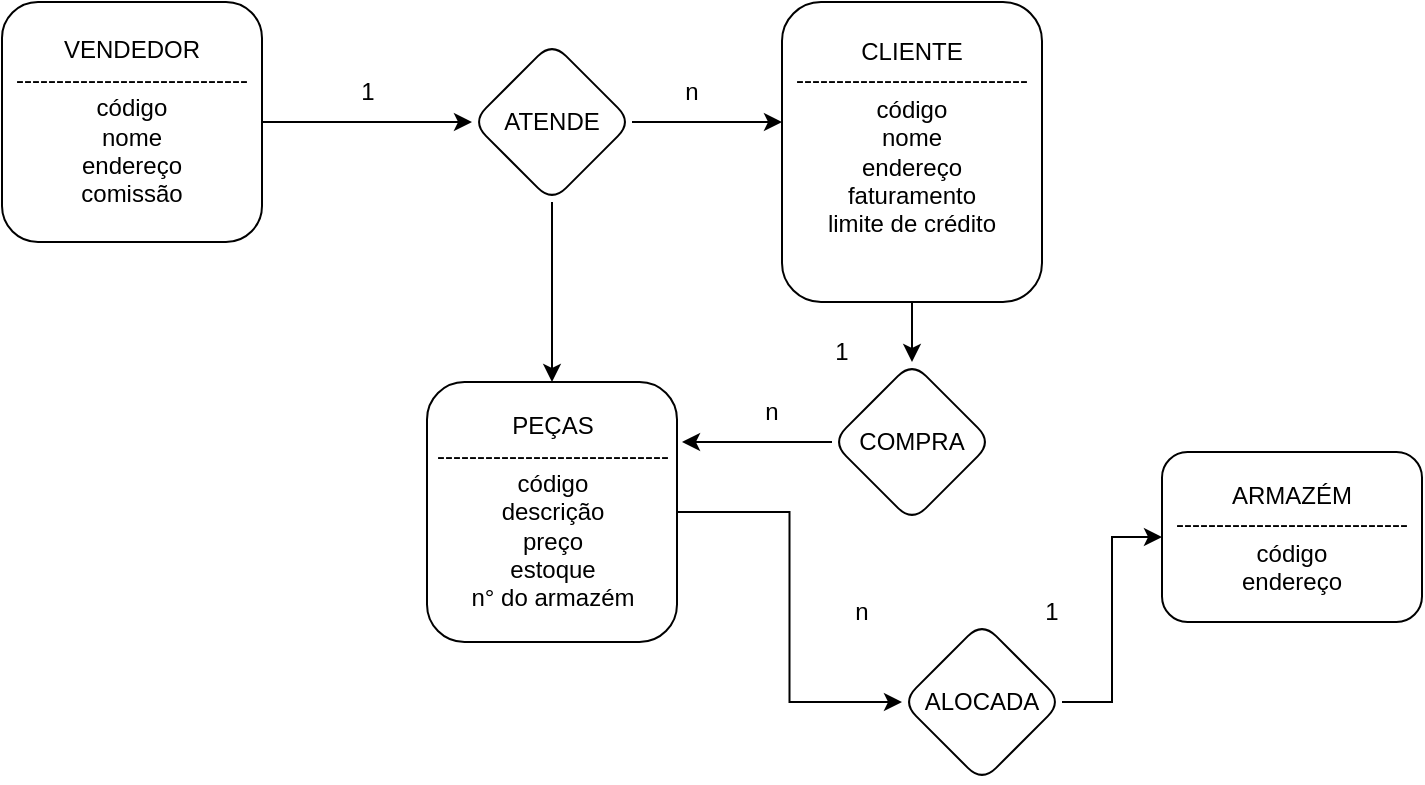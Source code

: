 <mxfile version="21.6.9" type="github">
  <diagram id="R2lEEEUBdFMjLlhIrx00" name="Page-1">
    <mxGraphModel dx="1434" dy="678" grid="1" gridSize="10" guides="1" tooltips="1" connect="1" arrows="1" fold="1" page="1" pageScale="1" pageWidth="850" pageHeight="1100" math="0" shadow="0" extFonts="Permanent Marker^https://fonts.googleapis.com/css?family=Permanent+Marker">
      <root>
        <mxCell id="0" />
        <mxCell id="1" parent="0" />
        <mxCell id="1Ol-WQj2aDRz6ATiaxp9-3" value="" style="edgeStyle=orthogonalEdgeStyle;rounded=0;orthogonalLoop=1;jettySize=auto;html=1;" edge="1" parent="1" source="1Ol-WQj2aDRz6ATiaxp9-1" target="1Ol-WQj2aDRz6ATiaxp9-2">
          <mxGeometry relative="1" as="geometry" />
        </mxCell>
        <mxCell id="1Ol-WQj2aDRz6ATiaxp9-1" value="&lt;div&gt;VENDEDOR&lt;/div&gt;&lt;div&gt;-----------------------------&lt;/div&gt;&lt;div&gt;código&lt;/div&gt;&lt;div&gt;nome&lt;/div&gt;&lt;div&gt;endereço&lt;/div&gt;&lt;div&gt;comissão&lt;br&gt;&lt;/div&gt;" style="rounded=1;whiteSpace=wrap;html=1;" vertex="1" parent="1">
          <mxGeometry x="40" y="80" width="130" height="120" as="geometry" />
        </mxCell>
        <mxCell id="1Ol-WQj2aDRz6ATiaxp9-5" value="" style="edgeStyle=orthogonalEdgeStyle;rounded=0;orthogonalLoop=1;jettySize=auto;html=1;" edge="1" parent="1" source="1Ol-WQj2aDRz6ATiaxp9-2" target="1Ol-WQj2aDRz6ATiaxp9-4">
          <mxGeometry relative="1" as="geometry">
            <Array as="points">
              <mxPoint x="410" y="140" />
              <mxPoint x="410" y="140" />
            </Array>
          </mxGeometry>
        </mxCell>
        <mxCell id="1Ol-WQj2aDRz6ATiaxp9-7" value="" style="edgeStyle=orthogonalEdgeStyle;rounded=0;orthogonalLoop=1;jettySize=auto;html=1;" edge="1" parent="1" source="1Ol-WQj2aDRz6ATiaxp9-2" target="1Ol-WQj2aDRz6ATiaxp9-6">
          <mxGeometry relative="1" as="geometry">
            <Array as="points">
              <mxPoint x="315" y="250" />
              <mxPoint x="315" y="250" />
            </Array>
          </mxGeometry>
        </mxCell>
        <mxCell id="1Ol-WQj2aDRz6ATiaxp9-2" value="ATENDE" style="rhombus;whiteSpace=wrap;html=1;rounded=1;" vertex="1" parent="1">
          <mxGeometry x="275" y="100" width="80" height="80" as="geometry" />
        </mxCell>
        <mxCell id="1Ol-WQj2aDRz6ATiaxp9-18" value="" style="edgeStyle=orthogonalEdgeStyle;rounded=0;orthogonalLoop=1;jettySize=auto;html=1;" edge="1" parent="1" source="1Ol-WQj2aDRz6ATiaxp9-4" target="1Ol-WQj2aDRz6ATiaxp9-17">
          <mxGeometry relative="1" as="geometry" />
        </mxCell>
        <mxCell id="1Ol-WQj2aDRz6ATiaxp9-4" value="&lt;div&gt;CLIENTE&lt;/div&gt;&lt;div&gt;-----------------------------&lt;/div&gt;&lt;div&gt;código&lt;/div&gt;&lt;div&gt;nome&lt;/div&gt;&lt;div&gt;endereço&lt;/div&gt;&lt;div&gt;faturamento&lt;/div&gt;&lt;div&gt;limite de crédito&lt;/div&gt;&lt;div&gt;&lt;br&gt;&lt;/div&gt;" style="whiteSpace=wrap;html=1;rounded=1;" vertex="1" parent="1">
          <mxGeometry x="430" y="80" width="130" height="150" as="geometry" />
        </mxCell>
        <mxCell id="1Ol-WQj2aDRz6ATiaxp9-9" value="" style="edgeStyle=orthogonalEdgeStyle;rounded=0;orthogonalLoop=1;jettySize=auto;html=1;" edge="1" parent="1" source="1Ol-WQj2aDRz6ATiaxp9-6" target="1Ol-WQj2aDRz6ATiaxp9-8">
          <mxGeometry relative="1" as="geometry" />
        </mxCell>
        <mxCell id="1Ol-WQj2aDRz6ATiaxp9-6" value="&lt;div&gt;PEÇAS&lt;/div&gt;&lt;div&gt;-----------------------------&lt;/div&gt;&lt;div&gt;código&lt;/div&gt;&lt;div&gt;descrição&lt;/div&gt;&lt;div&gt;preço&lt;/div&gt;&lt;div&gt;estoque&lt;/div&gt;&lt;div&gt;n° do armazém&lt;br&gt;&lt;/div&gt;" style="whiteSpace=wrap;html=1;rounded=1;" vertex="1" parent="1">
          <mxGeometry x="252.5" y="270" width="125" height="130" as="geometry" />
        </mxCell>
        <mxCell id="1Ol-WQj2aDRz6ATiaxp9-11" value="" style="edgeStyle=orthogonalEdgeStyle;rounded=0;orthogonalLoop=1;jettySize=auto;html=1;" edge="1" parent="1" source="1Ol-WQj2aDRz6ATiaxp9-8" target="1Ol-WQj2aDRz6ATiaxp9-10">
          <mxGeometry relative="1" as="geometry" />
        </mxCell>
        <mxCell id="1Ol-WQj2aDRz6ATiaxp9-8" value="ALOCADA" style="rhombus;whiteSpace=wrap;html=1;rounded=1;" vertex="1" parent="1">
          <mxGeometry x="490" y="390" width="80" height="80" as="geometry" />
        </mxCell>
        <mxCell id="1Ol-WQj2aDRz6ATiaxp9-10" value="&lt;div&gt;ARMAZÉM&lt;/div&gt;&lt;div&gt;-----------------------------&lt;/div&gt;&lt;div&gt;código &lt;br&gt;&lt;/div&gt;&lt;div&gt;endereço&lt;br&gt;&lt;/div&gt;" style="whiteSpace=wrap;html=1;rounded=1;" vertex="1" parent="1">
          <mxGeometry x="620" y="305" width="130" height="85" as="geometry" />
        </mxCell>
        <mxCell id="1Ol-WQj2aDRz6ATiaxp9-12" value="1" style="text;html=1;strokeColor=none;fillColor=none;align=center;verticalAlign=middle;whiteSpace=wrap;rounded=0;" vertex="1" parent="1">
          <mxGeometry x="192.5" y="110" width="60" height="30" as="geometry" />
        </mxCell>
        <mxCell id="1Ol-WQj2aDRz6ATiaxp9-13" value="n" style="text;html=1;strokeColor=none;fillColor=none;align=center;verticalAlign=middle;whiteSpace=wrap;rounded=0;" vertex="1" parent="1">
          <mxGeometry x="355" y="110" width="60" height="30" as="geometry" />
        </mxCell>
        <mxCell id="1Ol-WQj2aDRz6ATiaxp9-20" style="edgeStyle=orthogonalEdgeStyle;rounded=0;orthogonalLoop=1;jettySize=auto;html=1;" edge="1" parent="1" source="1Ol-WQj2aDRz6ATiaxp9-17">
          <mxGeometry relative="1" as="geometry">
            <mxPoint x="380" y="300" as="targetPoint" />
          </mxGeometry>
        </mxCell>
        <mxCell id="1Ol-WQj2aDRz6ATiaxp9-17" value="COMPRA" style="rhombus;whiteSpace=wrap;html=1;rounded=1;" vertex="1" parent="1">
          <mxGeometry x="455" y="260" width="80" height="80" as="geometry" />
        </mxCell>
        <mxCell id="1Ol-WQj2aDRz6ATiaxp9-21" value="1" style="text;html=1;strokeColor=none;fillColor=none;align=center;verticalAlign=middle;whiteSpace=wrap;rounded=0;" vertex="1" parent="1">
          <mxGeometry x="430" y="240" width="60" height="30" as="geometry" />
        </mxCell>
        <mxCell id="1Ol-WQj2aDRz6ATiaxp9-22" value="n" style="text;html=1;strokeColor=none;fillColor=none;align=center;verticalAlign=middle;whiteSpace=wrap;rounded=0;" vertex="1" parent="1">
          <mxGeometry x="395" y="270" width="60" height="30" as="geometry" />
        </mxCell>
        <mxCell id="1Ol-WQj2aDRz6ATiaxp9-25" value="n" style="text;html=1;strokeColor=none;fillColor=none;align=center;verticalAlign=middle;whiteSpace=wrap;rounded=0;" vertex="1" parent="1">
          <mxGeometry x="440" y="370" width="60" height="30" as="geometry" />
        </mxCell>
        <mxCell id="1Ol-WQj2aDRz6ATiaxp9-26" value="1" style="text;html=1;strokeColor=none;fillColor=none;align=center;verticalAlign=middle;whiteSpace=wrap;rounded=0;" vertex="1" parent="1">
          <mxGeometry x="535" y="370" width="60" height="30" as="geometry" />
        </mxCell>
      </root>
    </mxGraphModel>
  </diagram>
</mxfile>
